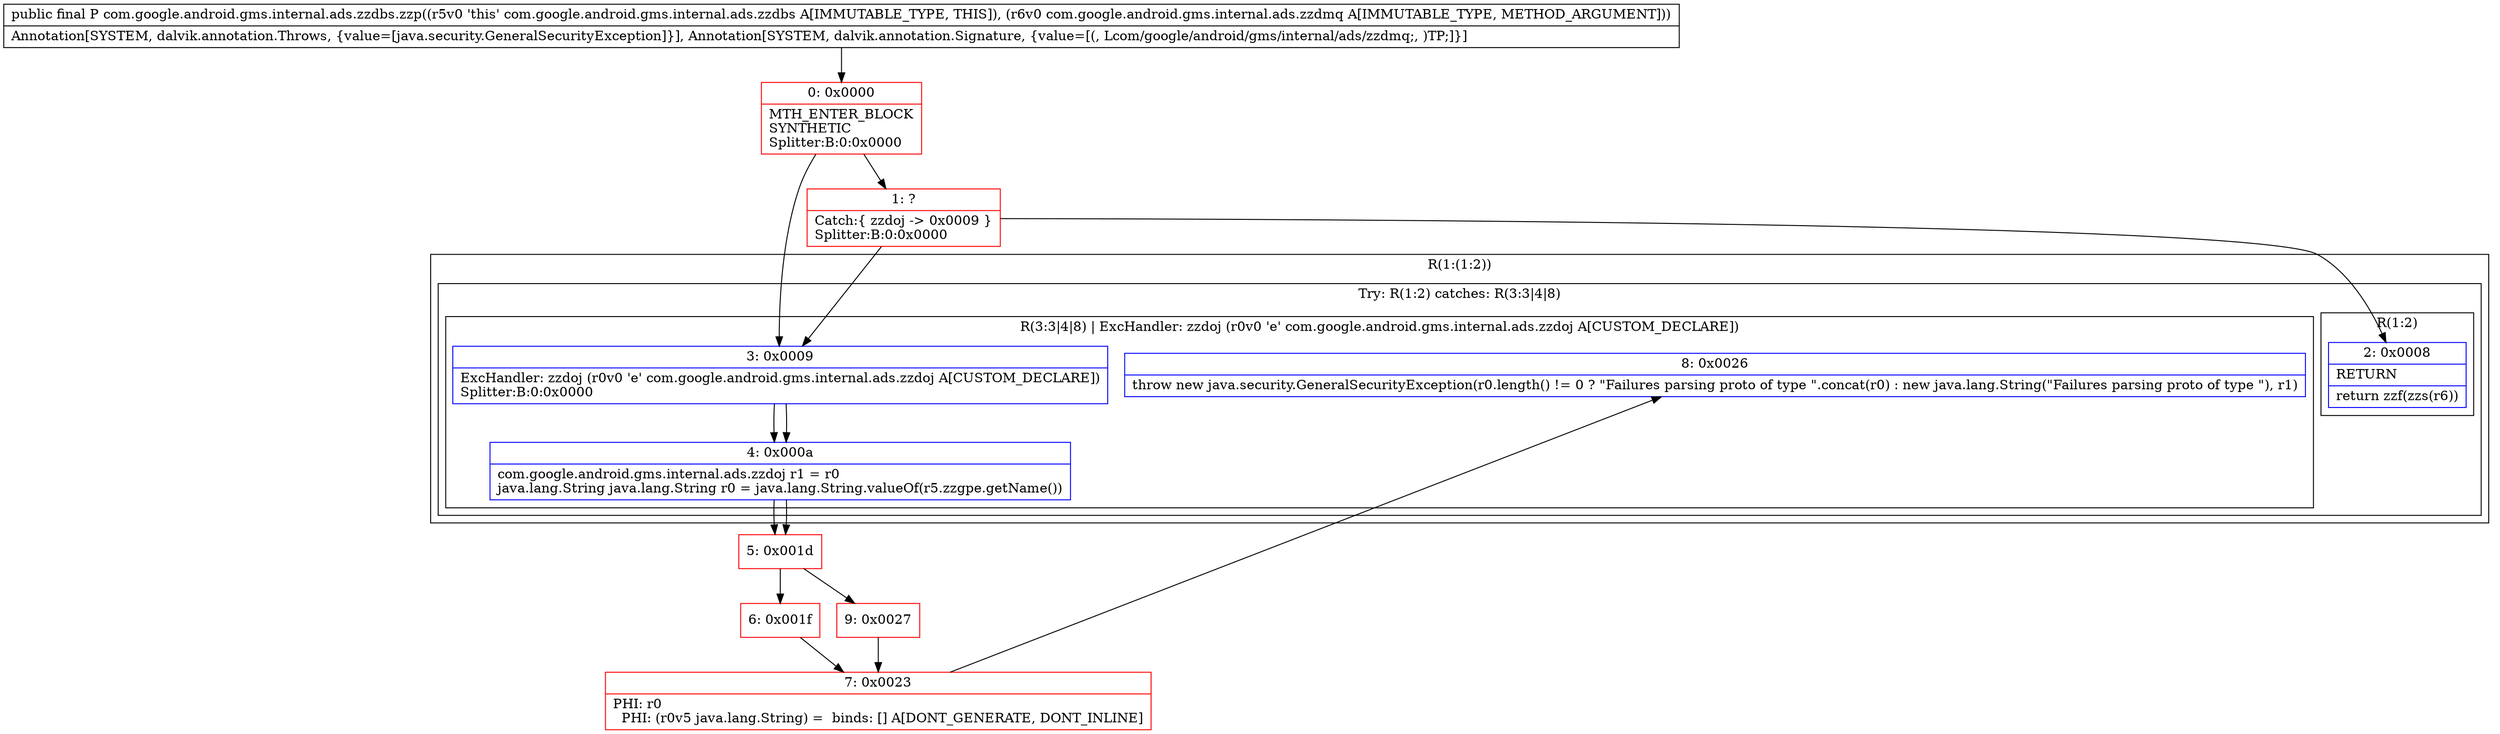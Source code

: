 digraph "CFG forcom.google.android.gms.internal.ads.zzdbs.zzp(Lcom\/google\/android\/gms\/internal\/ads\/zzdmq;)Ljava\/lang\/Object;" {
subgraph cluster_Region_549831016 {
label = "R(1:(1:2))";
node [shape=record,color=blue];
subgraph cluster_TryCatchRegion_1568799059 {
label = "Try: R(1:2) catches: R(3:3|4|8)";
node [shape=record,color=blue];
subgraph cluster_Region_254351678 {
label = "R(1:2)";
node [shape=record,color=blue];
Node_2 [shape=record,label="{2\:\ 0x0008|RETURN\l|return zzf(zzs(r6))\l}"];
}
subgraph cluster_Region_1974340152 {
label = "R(3:3|4|8) | ExcHandler: zzdoj (r0v0 'e' com.google.android.gms.internal.ads.zzdoj A[CUSTOM_DECLARE])\l";
node [shape=record,color=blue];
Node_3 [shape=record,label="{3\:\ 0x0009|ExcHandler: zzdoj (r0v0 'e' com.google.android.gms.internal.ads.zzdoj A[CUSTOM_DECLARE])\lSplitter:B:0:0x0000\l}"];
Node_4 [shape=record,label="{4\:\ 0x000a|com.google.android.gms.internal.ads.zzdoj r1 = r0\ljava.lang.String java.lang.String r0 = java.lang.String.valueOf(r5.zzgpe.getName())\l}"];
Node_8 [shape=record,label="{8\:\ 0x0026|throw new java.security.GeneralSecurityException(r0.length() != 0 ? \"Failures parsing proto of type \".concat(r0) : new java.lang.String(\"Failures parsing proto of type \"), r1)\l}"];
}
}
}
subgraph cluster_Region_1974340152 {
label = "R(3:3|4|8) | ExcHandler: zzdoj (r0v0 'e' com.google.android.gms.internal.ads.zzdoj A[CUSTOM_DECLARE])\l";
node [shape=record,color=blue];
Node_3 [shape=record,label="{3\:\ 0x0009|ExcHandler: zzdoj (r0v0 'e' com.google.android.gms.internal.ads.zzdoj A[CUSTOM_DECLARE])\lSplitter:B:0:0x0000\l}"];
Node_4 [shape=record,label="{4\:\ 0x000a|com.google.android.gms.internal.ads.zzdoj r1 = r0\ljava.lang.String java.lang.String r0 = java.lang.String.valueOf(r5.zzgpe.getName())\l}"];
Node_8 [shape=record,label="{8\:\ 0x0026|throw new java.security.GeneralSecurityException(r0.length() != 0 ? \"Failures parsing proto of type \".concat(r0) : new java.lang.String(\"Failures parsing proto of type \"), r1)\l}"];
}
Node_0 [shape=record,color=red,label="{0\:\ 0x0000|MTH_ENTER_BLOCK\lSYNTHETIC\lSplitter:B:0:0x0000\l}"];
Node_1 [shape=record,color=red,label="{1\:\ ?|Catch:\{ zzdoj \-\> 0x0009 \}\lSplitter:B:0:0x0000\l}"];
Node_5 [shape=record,color=red,label="{5\:\ 0x001d}"];
Node_6 [shape=record,color=red,label="{6\:\ 0x001f}"];
Node_7 [shape=record,color=red,label="{7\:\ 0x0023|PHI: r0 \l  PHI: (r0v5 java.lang.String) =  binds: [] A[DONT_GENERATE, DONT_INLINE]\l}"];
Node_9 [shape=record,color=red,label="{9\:\ 0x0027}"];
MethodNode[shape=record,label="{public final P com.google.android.gms.internal.ads.zzdbs.zzp((r5v0 'this' com.google.android.gms.internal.ads.zzdbs A[IMMUTABLE_TYPE, THIS]), (r6v0 com.google.android.gms.internal.ads.zzdmq A[IMMUTABLE_TYPE, METHOD_ARGUMENT]))  | Annotation[SYSTEM, dalvik.annotation.Throws, \{value=[java.security.GeneralSecurityException]\}], Annotation[SYSTEM, dalvik.annotation.Signature, \{value=[(, Lcom\/google\/android\/gms\/internal\/ads\/zzdmq;, )TP;]\}]\l}"];
MethodNode -> Node_0;
Node_3 -> Node_4;
Node_4 -> Node_5;
Node_3 -> Node_4;
Node_4 -> Node_5;
Node_0 -> Node_1;
Node_0 -> Node_3;
Node_1 -> Node_3;
Node_1 -> Node_2;
Node_5 -> Node_6;
Node_5 -> Node_9;
Node_6 -> Node_7;
Node_7 -> Node_8;
Node_9 -> Node_7;
}

